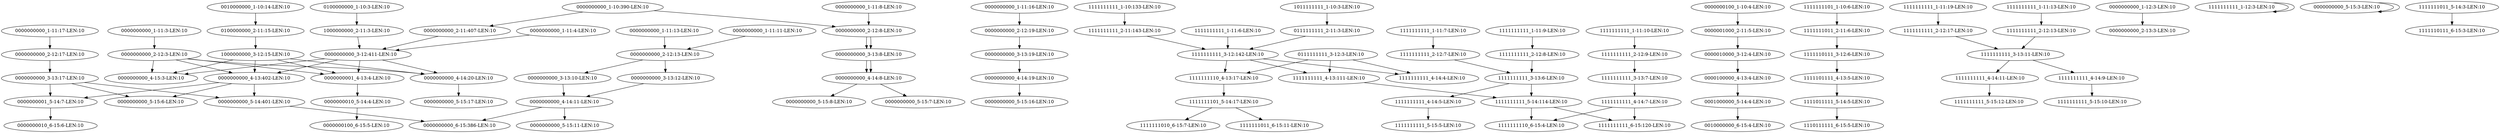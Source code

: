 digraph G {
    "0000000001_4-13:4-LEN:10" -> "0000000010_5-14:4-LEN:10";
    "0000000000_5-14:401-LEN:10" -> "0000000000_6-15:386-LEN:10";
    "0000000000_4-14:8-LEN:10" -> "0000000000_5-15:8-LEN:10";
    "0000000000_2-12:17-LEN:10" -> "0000000000_3-13:17-LEN:10";
    "0000000000_4-14:19-LEN:10" -> "0000000000_5-15:16-LEN:10";
    "0100000000_2-11:15-LEN:10" -> "1000000000_3-12:15-LEN:10";
    "0000000000_3-12:411-LEN:10" -> "0000000001_4-13:4-LEN:10";
    "0000000000_3-12:411-LEN:10" -> "0000000000_4-13:402-LEN:10";
    "0000000000_3-12:411-LEN:10" -> "0000000000_4-14:20-LEN:10";
    "0000000000_3-12:411-LEN:10" -> "0000000000_4-15:3-LEN:10";
    "1111111111_2-12:8-LEN:10" -> "1111111111_3-13:6-LEN:10";
    "0000000100_1-10:4-LEN:10" -> "0000001000_2-11:5-LEN:10";
    "0000000000_2-12:8-LEN:10" -> "0000000000_3-13:8-LEN:10";
    "0000000000_3-13:8-LEN:10" -> "0000000000_4-14:8-LEN:10";
    "0000000000_2-12:13-LEN:10" -> "0000000000_3-13:10-LEN:10";
    "1111111110_4-13:17-LEN:10" -> "1111111101_5-14:17-LEN:10";
    "0000000000_2-12:8-LEN:10" -> "0000000000_3-13:8-LEN:10";
    "1011111111_1-10:3-LEN:10" -> "0111111111_2-11:3-LEN:10";
    "0000000000_2-12:13-LEN:10" -> "0000000000_3-13:12-LEN:10";
    "0000000001_5-14:7-LEN:10" -> "0000000010_6-15:6-LEN:10";
    "0000000000_4-14:8-LEN:10" -> "0000000000_5-15:7-LEN:10";
    "1111111111_4-13:111-LEN:10" -> "1111111111_5-14:114-LEN:10";
    "0000000000_1-11:16-LEN:10" -> "0000000000_2-12:19-LEN:10";
    "1111111011_2-11:6-LEN:10" -> "1111110111_3-12:6-LEN:10";
    "1111111111_1-11:19-LEN:10" -> "1111111111_2-12:17-LEN:10";
    "0000000000_3-13:17-LEN:10" -> "0000000000_5-14:401-LEN:10";
    "0000000000_3-13:17-LEN:10" -> "0000000001_5-14:7-LEN:10";
    "0000000000_3-13:17-LEN:10" -> "0000000000_5-15:6-LEN:10";
    "0010000000_1-10:14-LEN:10" -> "0100000000_2-11:15-LEN:10";
    "0000000000_1-11:3-LEN:10" -> "0000000000_2-12:3-LEN:10";
    "0000000000_4-13:402-LEN:10" -> "0000000000_5-14:401-LEN:10";
    "0000000000_4-13:402-LEN:10" -> "0000000001_5-14:7-LEN:10";
    "0000000000_4-13:402-LEN:10" -> "0000000000_5-15:6-LEN:10";
    "0111111111_3-12:3-LEN:10" -> "1111111110_4-13:17-LEN:10";
    "0111111111_3-12:3-LEN:10" -> "1111111111_4-13:111-LEN:10";
    "0111111111_3-12:3-LEN:10" -> "1111111111_4-14:4-LEN:10";
    "1111111101_1-10:6-LEN:10" -> "1111111011_2-11:6-LEN:10";
    "1000000000_2-11:3-LEN:10" -> "0000000000_3-12:411-LEN:10";
    "1111111111_1-11:9-LEN:10" -> "1111111111_2-12:8-LEN:10";
    "1111111111_2-12:7-LEN:10" -> "1111111111_3-13:6-LEN:10";
    "0000000000_1-12:3-LEN:10" -> "0000000000_2-13:3-LEN:10";
    "1111111111_1-11:10-LEN:10" -> "1111111111_2-12:9-LEN:10";
    "1111111111_3-13:11-LEN:10" -> "1111111111_4-14:11-LEN:10";
    "1111101111_4-13:5-LEN:10" -> "1111011111_5-14:5-LEN:10";
    "1111111111_1-10:133-LEN:10" -> "1111111111_2-11:143-LEN:10";
    "0000000000_1-11:8-LEN:10" -> "0000000000_2-12:8-LEN:10";
    "1111111111_3-12:142-LEN:10" -> "1111111110_4-13:17-LEN:10";
    "1111111111_3-12:142-LEN:10" -> "1111111111_4-13:111-LEN:10";
    "1111111111_3-12:142-LEN:10" -> "1111111111_4-14:4-LEN:10";
    "1111111111_2-11:143-LEN:10" -> "1111111111_3-12:142-LEN:10";
    "1111111111_3-13:6-LEN:10" -> "1111111111_5-14:114-LEN:10";
    "0000000000_3-13:12-LEN:10" -> "0000000000_4-14:11-LEN:10";
    "0000000000_1-11:11-LEN:10" -> "0000000000_2-12:13-LEN:10";
    "0000010000_3-12:4-LEN:10" -> "0000100000_4-13:4-LEN:10";
    "1111111111_1-11:13-LEN:10" -> "1111111111_2-12:13-LEN:10";
    "1111111111_1-12:3-LEN:10" -> "1111111111_1-12:3-LEN:10";
    "0111111111_2-11:3-LEN:10" -> "1111111111_3-12:142-LEN:10";
    "1111111111_3-13:11-LEN:10" -> "1111111111_4-14:9-LEN:10";
    "1111011111_5-14:5-LEN:10" -> "1110111111_6-15:5-LEN:10";
    "1111111111_4-14:11-LEN:10" -> "1111111111_5-15:12-LEN:10";
    "1111111111_3-13:7-LEN:10" -> "1111111111_4-14:7-LEN:10";
    "0000000000_2-12:19-LEN:10" -> "0000000000_3-13:19-LEN:10";
    "1111111101_5-14:17-LEN:10" -> "1111111010_6-15:7-LEN:10";
    "1111111101_5-14:17-LEN:10" -> "1111111011_6-15:11-LEN:10";
    "1111111111_2-12:9-LEN:10" -> "1111111111_3-13:7-LEN:10";
    "1111110111_3-12:6-LEN:10" -> "1111101111_4-13:5-LEN:10";
    "0000000000_1-11:17-LEN:10" -> "0000000000_2-12:17-LEN:10";
    "1111111111_4-14:9-LEN:10" -> "1111111111_5-15:10-LEN:10";
    "0000000000_5-15:3-LEN:10" -> "0000000000_5-15:3-LEN:10";
    "0000000000_3-13:10-LEN:10" -> "0000000000_4-14:11-LEN:10";
    "1000000000_3-12:15-LEN:10" -> "0000000001_4-13:4-LEN:10";
    "1000000000_3-12:15-LEN:10" -> "0000000000_4-13:402-LEN:10";
    "1000000000_3-12:15-LEN:10" -> "0000000000_4-14:20-LEN:10";
    "1000000000_3-12:15-LEN:10" -> "0000000000_4-15:3-LEN:10";
    "0000000000_2-11:407-LEN:10" -> "0000000000_3-12:411-LEN:10";
    "0001000000_5-14:4-LEN:10" -> "0010000000_6-15:4-LEN:10";
    "0000000000_4-14:11-LEN:10" -> "0000000000_5-15:11-LEN:10";
    "0000000000_3-13:8-LEN:10" -> "0000000000_4-14:8-LEN:10";
    "0000100000_4-13:4-LEN:10" -> "0001000000_5-14:4-LEN:10";
    "1111111111_3-13:6-LEN:10" -> "1111111111_4-14:5-LEN:10";
    "0000000010_5-14:4-LEN:10" -> "0000000100_6-15:5-LEN:10";
    "0000000000_3-13:19-LEN:10" -> "0000000000_4-14:19-LEN:10";
    "1111111111_5-14:114-LEN:10" -> "1111111111_6-15:120-LEN:10";
    "1111111111_5-14:114-LEN:10" -> "1111111110_6-15:4-LEN:10";
    "1111111111_1-11:6-LEN:10" -> "1111111111_3-12:142-LEN:10";
    "0000000000_4-14:20-LEN:10" -> "0000000000_5-15:17-LEN:10";
    "1111111111_4-14:7-LEN:10" -> "1111111111_6-15:120-LEN:10";
    "1111111111_4-14:7-LEN:10" -> "1111111110_6-15:4-LEN:10";
    "0000000000_1-11:4-LEN:10" -> "0000000000_3-12:411-LEN:10";
    "0100000000_1-10:3-LEN:10" -> "1000000000_2-11:3-LEN:10";
    "0000000000_1-11:13-LEN:10" -> "0000000000_2-12:13-LEN:10";
    "0000001000_2-11:5-LEN:10" -> "0000010000_3-12:4-LEN:10";
    "0000000000_4-14:11-LEN:10" -> "0000000000_6-15:386-LEN:10";
    "0000000000_2-12:3-LEN:10" -> "0000000001_4-13:4-LEN:10";
    "0000000000_2-12:3-LEN:10" -> "0000000000_4-13:402-LEN:10";
    "0000000000_2-12:3-LEN:10" -> "0000000000_4-14:20-LEN:10";
    "0000000000_2-12:3-LEN:10" -> "0000000000_4-15:3-LEN:10";
    "1111111111_2-12:17-LEN:10" -> "1111111111_3-13:11-LEN:10";
    "1111111111_1-11:7-LEN:10" -> "1111111111_2-12:7-LEN:10";
    "1111111111_2-12:13-LEN:10" -> "1111111111_3-13:11-LEN:10";
    "1111111011_5-14:3-LEN:10" -> "1111110111_6-15:3-LEN:10";
    "0000000000_1-10:390-LEN:10" -> "0000000000_2-12:8-LEN:10";
    "0000000000_1-10:390-LEN:10" -> "0000000000_2-11:407-LEN:10";
    "1111111111_4-14:5-LEN:10" -> "1111111111_5-15:5-LEN:10";
}
